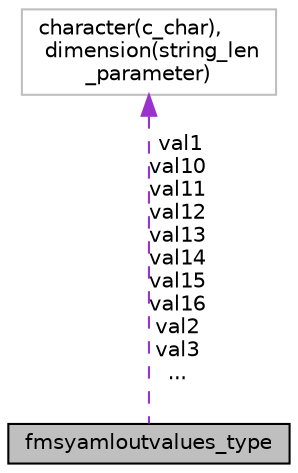 digraph "fmsyamloutvalues_type"
{
 // INTERACTIVE_SVG=YES
 // LATEX_PDF_SIZE
  edge [fontname="Helvetica",fontsize="10",labelfontname="Helvetica",labelfontsize="10"];
  node [fontname="Helvetica",fontsize="10",shape=record];
  Node1 [label="fmsyamloutvalues_type",height=0.2,width=0.4,color="black", fillcolor="grey75", style="filled", fontcolor="black",tooltip="Values for the output yaml on a given level corresponding to the struct in yaml_output_functions...."];
  Node2 -> Node1 [dir="back",color="darkorchid3",fontsize="10",style="dashed",label=" val1\nval10\nval11\nval12\nval13\nval14\nval15\nval16\nval2\nval3\n..." ,fontname="Helvetica"];
  Node2 [label="character(c_char),\l dimension(string_len\l_parameter)",height=0.2,width=0.4,color="grey75", fillcolor="white", style="filled",tooltip=" "];
}
